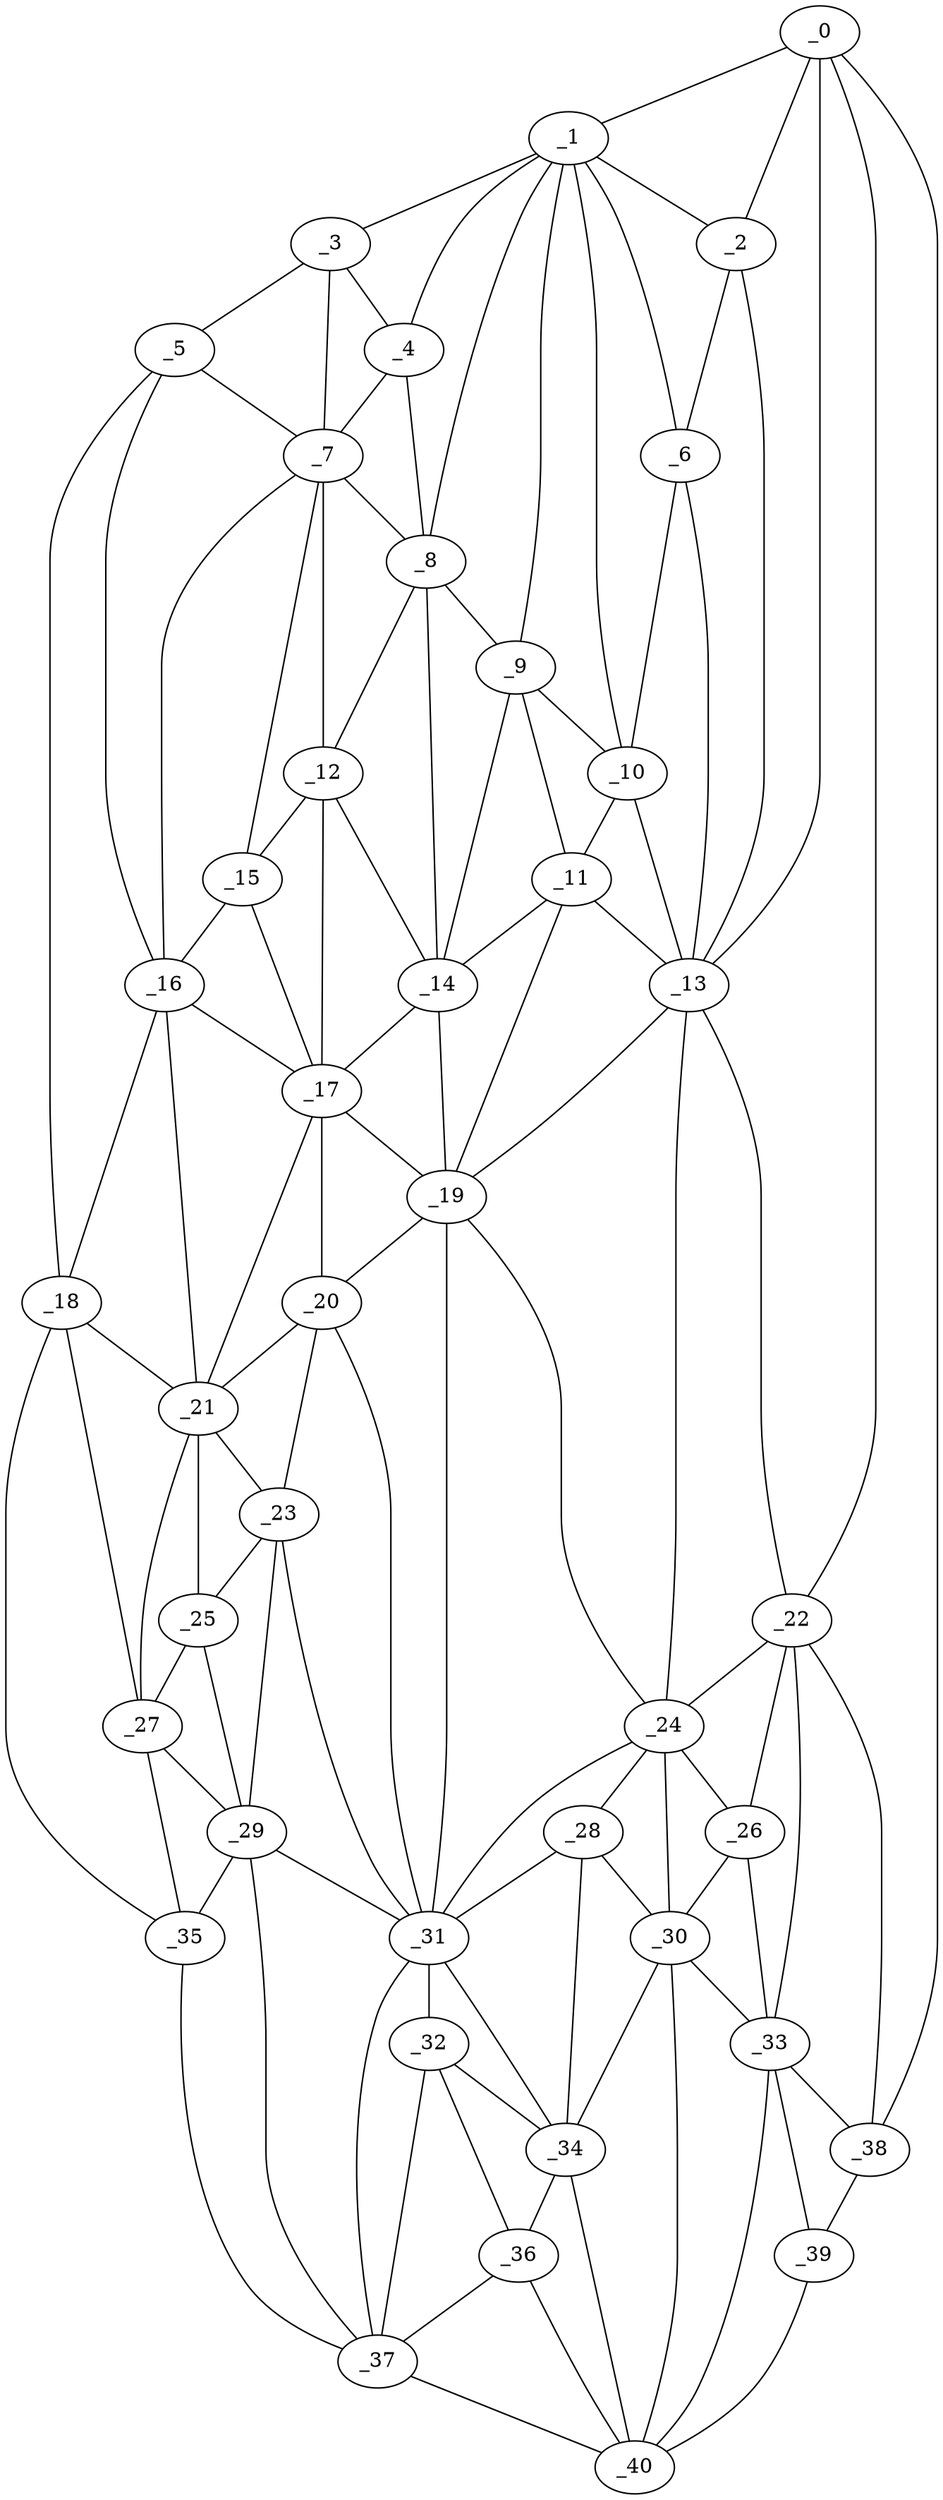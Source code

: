 graph "obj59__285.gxl" {
	_0	 [x=22,
		y=14];
	_1	 [x=25,
		y=61];
	_0 -- _1	 [valence=1];
	_2	 [x=27,
		y=36];
	_0 -- _2	 [valence=2];
	_13	 [x=56,
		y=48];
	_0 -- _13	 [valence=1];
	_22	 [x=80,
		y=40];
	_0 -- _22	 [valence=1];
	_38	 [x=109,
		y=14];
	_0 -- _38	 [valence=1];
	_1 -- _2	 [valence=2];
	_3	 [x=30,
		y=96];
	_1 -- _3	 [valence=1];
	_4	 [x=33,
		y=90];
	_1 -- _4	 [valence=1];
	_6	 [x=40,
		y=51];
	_1 -- _6	 [valence=1];
	_8	 [x=44,
		y=78];
	_1 -- _8	 [valence=1];
	_9	 [x=46,
		y=72];
	_1 -- _9	 [valence=2];
	_10	 [x=49,
		y=64];
	_1 -- _10	 [valence=2];
	_2 -- _6	 [valence=2];
	_2 -- _13	 [valence=2];
	_3 -- _4	 [valence=2];
	_5	 [x=36,
		y=114];
	_3 -- _5	 [valence=1];
	_7	 [x=40,
		y=97];
	_3 -- _7	 [valence=1];
	_4 -- _7	 [valence=1];
	_4 -- _8	 [valence=2];
	_5 -- _7	 [valence=1];
	_16	 [x=64,
		y=105];
	_5 -- _16	 [valence=2];
	_18	 [x=67,
		y=118];
	_5 -- _18	 [valence=1];
	_6 -- _10	 [valence=2];
	_6 -- _13	 [valence=1];
	_7 -- _8	 [valence=2];
	_12	 [x=53,
		y=91];
	_7 -- _12	 [valence=2];
	_15	 [x=62,
		y=100];
	_7 -- _15	 [valence=2];
	_7 -- _16	 [valence=2];
	_8 -- _9	 [valence=1];
	_8 -- _12	 [valence=2];
	_14	 [x=57,
		y=75];
	_8 -- _14	 [valence=2];
	_9 -- _10	 [valence=2];
	_11	 [x=53,
		y=68];
	_9 -- _11	 [valence=2];
	_9 -- _14	 [valence=2];
	_10 -- _11	 [valence=2];
	_10 -- _13	 [valence=1];
	_11 -- _13	 [valence=1];
	_11 -- _14	 [valence=2];
	_19	 [x=74,
		y=75];
	_11 -- _19	 [valence=2];
	_12 -- _14	 [valence=2];
	_12 -- _15	 [valence=1];
	_17	 [x=67,
		y=96];
	_12 -- _17	 [valence=2];
	_13 -- _19	 [valence=2];
	_13 -- _22	 [valence=2];
	_24	 [x=85,
		y=59];
	_13 -- _24	 [valence=2];
	_14 -- _17	 [valence=2];
	_14 -- _19	 [valence=2];
	_15 -- _16	 [valence=1];
	_15 -- _17	 [valence=2];
	_16 -- _17	 [valence=2];
	_16 -- _18	 [valence=1];
	_21	 [x=75,
		y=108];
	_16 -- _21	 [valence=2];
	_17 -- _19	 [valence=2];
	_20	 [x=74,
		y=95];
	_17 -- _20	 [valence=2];
	_17 -- _21	 [valence=1];
	_18 -- _21	 [valence=2];
	_27	 [x=91,
		y=105];
	_18 -- _27	 [valence=1];
	_35	 [x=105,
		y=110];
	_18 -- _35	 [valence=1];
	_19 -- _20	 [valence=2];
	_19 -- _24	 [valence=1];
	_31	 [x=97,
		y=74];
	_19 -- _31	 [valence=2];
	_20 -- _21	 [valence=2];
	_23	 [x=80,
		y=100];
	_20 -- _23	 [valence=2];
	_20 -- _31	 [valence=1];
	_21 -- _23	 [valence=1];
	_25	 [x=87,
		y=104];
	_21 -- _25	 [valence=1];
	_21 -- _27	 [valence=2];
	_22 -- _24	 [valence=2];
	_26	 [x=91,
		y=44];
	_22 -- _26	 [valence=1];
	_33	 [x=103,
		y=40];
	_22 -- _33	 [valence=2];
	_22 -- _38	 [valence=2];
	_23 -- _25	 [valence=2];
	_29	 [x=95,
		y=101];
	_23 -- _29	 [valence=2];
	_23 -- _31	 [valence=2];
	_24 -- _26	 [valence=2];
	_28	 [x=93,
		y=60];
	_24 -- _28	 [valence=2];
	_30	 [x=97,
		y=48];
	_24 -- _30	 [valence=2];
	_24 -- _31	 [valence=2];
	_25 -- _27	 [valence=2];
	_25 -- _29	 [valence=1];
	_26 -- _30	 [valence=1];
	_26 -- _33	 [valence=2];
	_27 -- _29	 [valence=2];
	_27 -- _35	 [valence=2];
	_28 -- _30	 [valence=1];
	_28 -- _31	 [valence=2];
	_34	 [x=103,
		y=62];
	_28 -- _34	 [valence=1];
	_29 -- _31	 [valence=1];
	_29 -- _35	 [valence=2];
	_37	 [x=108,
		y=84];
	_29 -- _37	 [valence=2];
	_30 -- _33	 [valence=2];
	_30 -- _34	 [valence=2];
	_40	 [x=111,
		y=52];
	_30 -- _40	 [valence=2];
	_32	 [x=102,
		y=74];
	_31 -- _32	 [valence=1];
	_31 -- _34	 [valence=2];
	_31 -- _37	 [valence=2];
	_32 -- _34	 [valence=2];
	_36	 [x=108,
		y=64];
	_32 -- _36	 [valence=2];
	_32 -- _37	 [valence=1];
	_33 -- _38	 [valence=1];
	_39	 [x=111,
		y=32];
	_33 -- _39	 [valence=1];
	_33 -- _40	 [valence=2];
	_34 -- _36	 [valence=1];
	_34 -- _40	 [valence=2];
	_35 -- _37	 [valence=1];
	_36 -- _37	 [valence=1];
	_36 -- _40	 [valence=2];
	_37 -- _40	 [valence=1];
	_38 -- _39	 [valence=1];
	_39 -- _40	 [valence=1];
}
